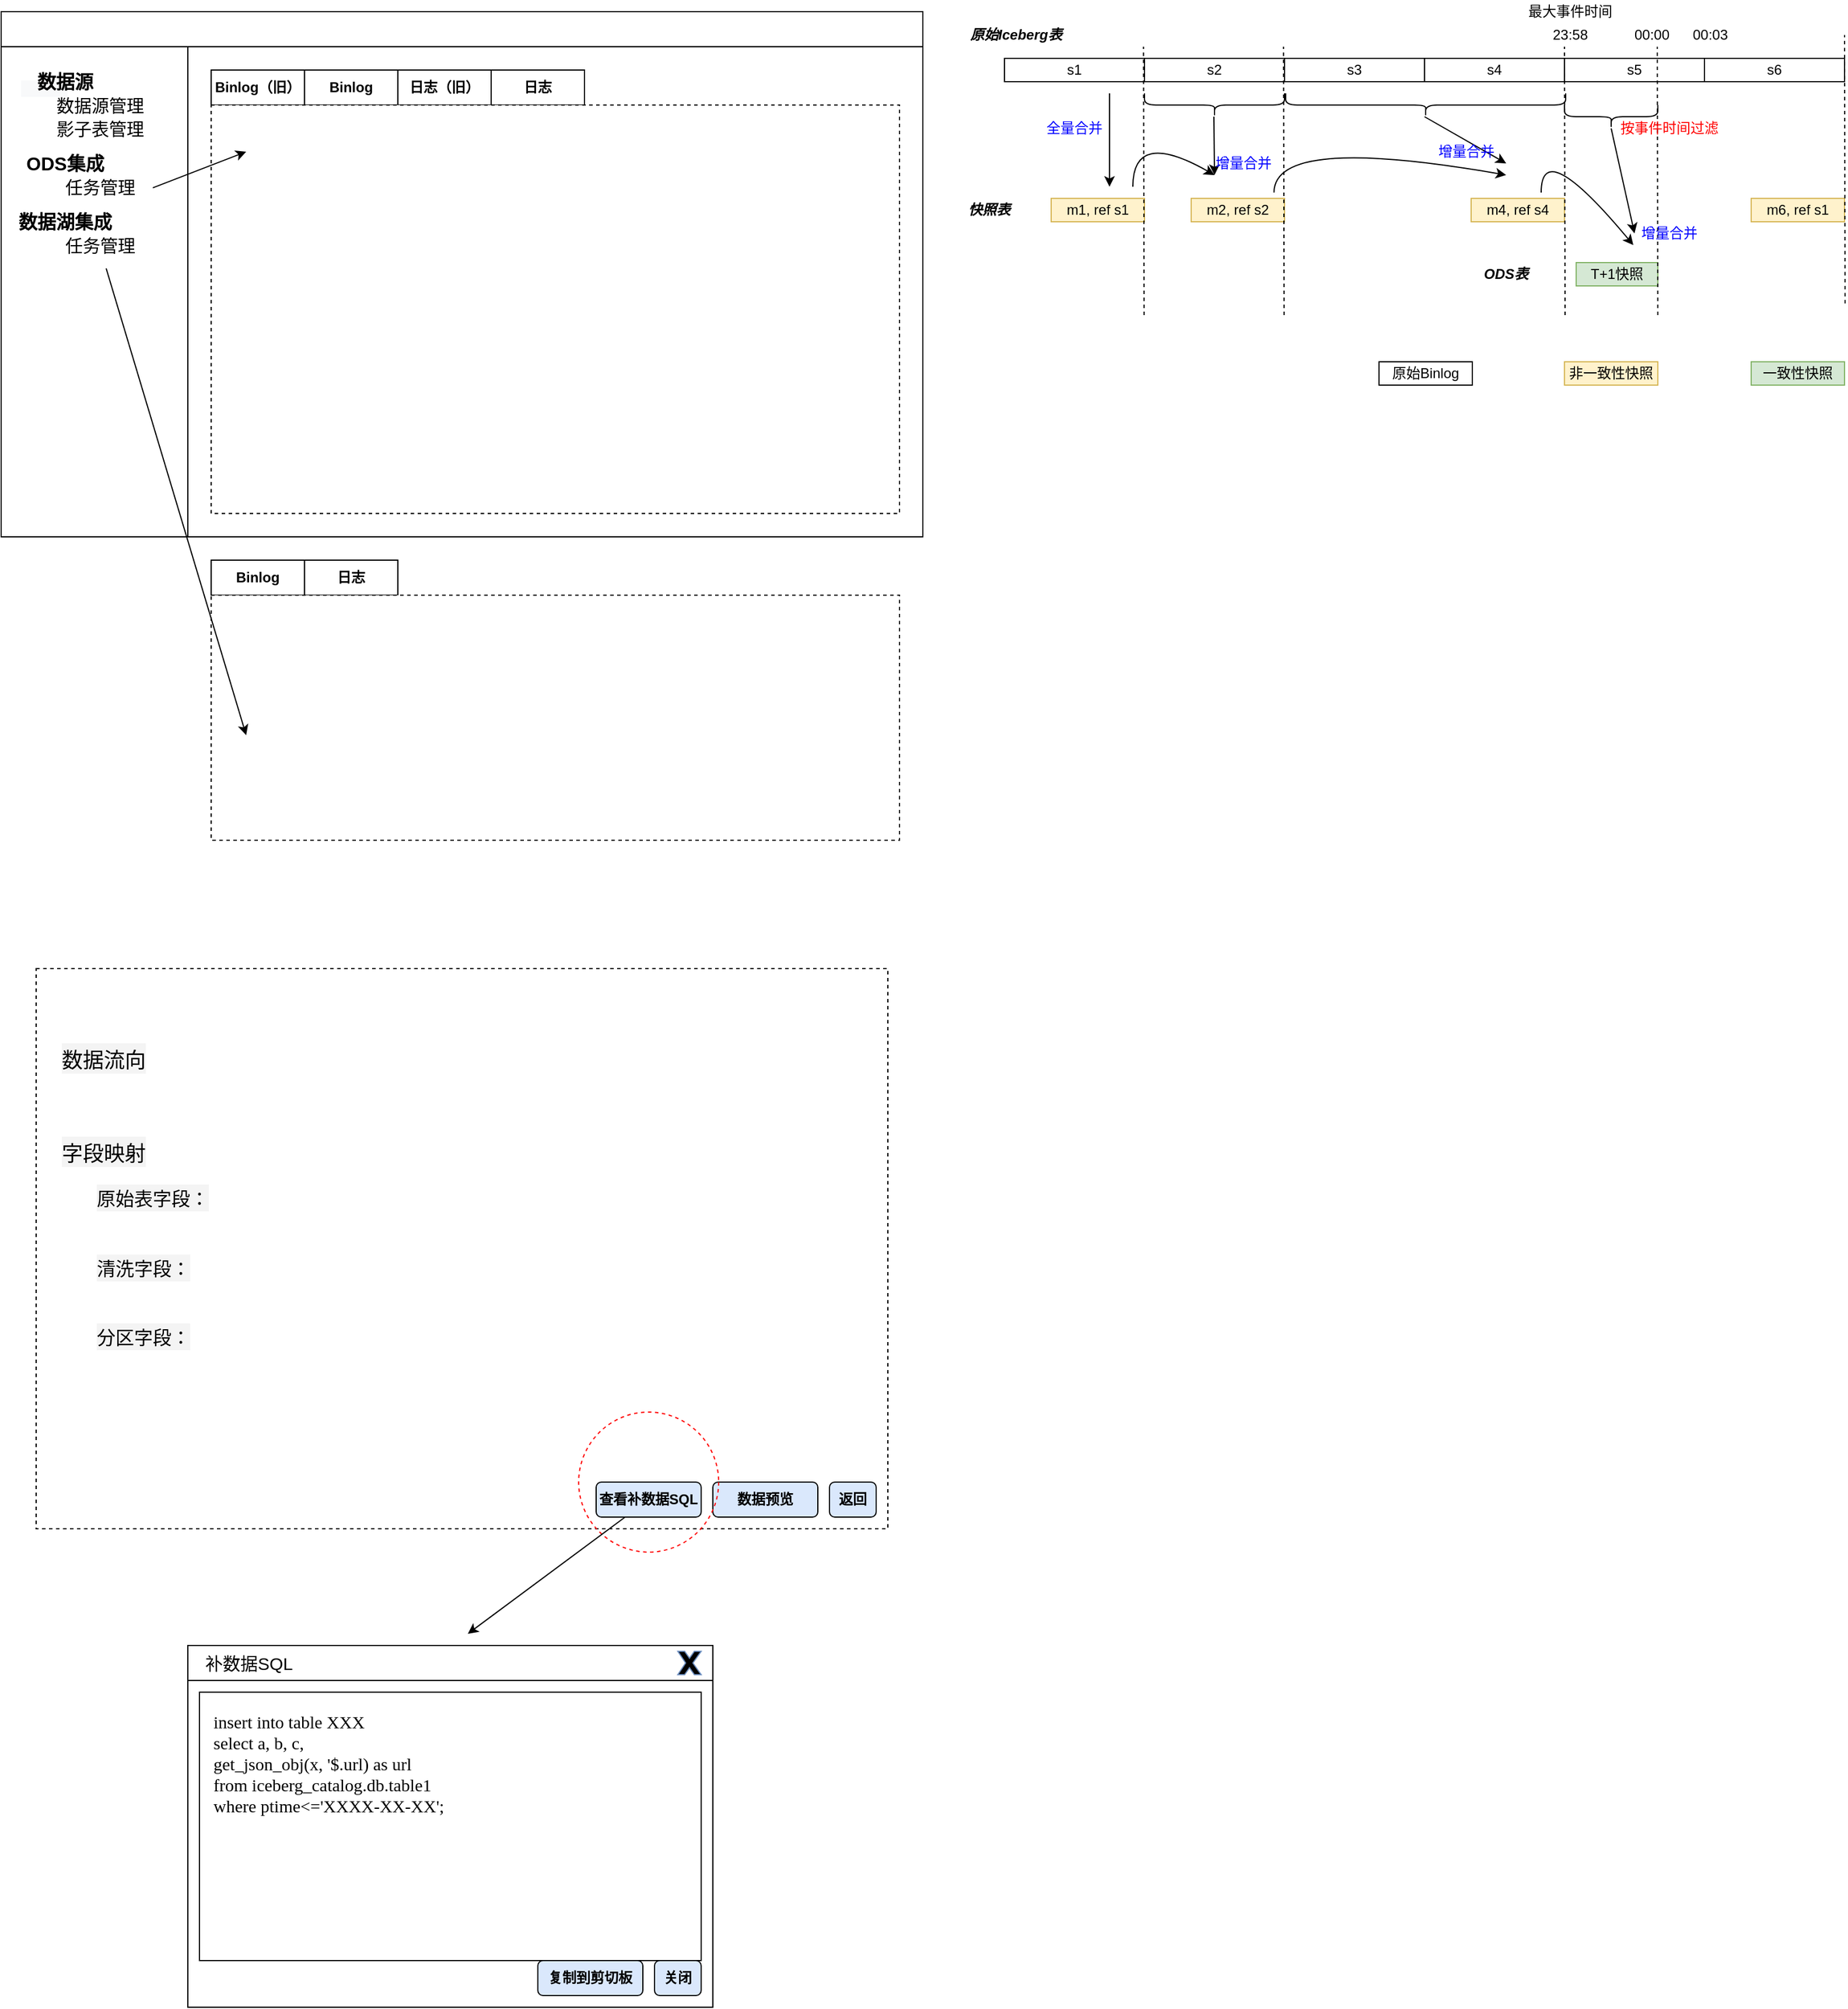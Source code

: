 <mxfile version="14.9.4" type="github">
  <diagram id="JI8nQ26ha6UqcquYVsHo" name="Page-1">
    <mxGraphModel dx="1185" dy="668" grid="1" gridSize="10" guides="1" tooltips="1" connect="1" arrows="1" fold="1" page="1" pageScale="1" pageWidth="827" pageHeight="1169" math="0" shadow="0">
      <root>
        <mxCell id="0" />
        <mxCell id="1" parent="0" />
        <mxCell id="B1ekOiNrQerQCpApbvOi-1" value="" style="rounded=0;whiteSpace=wrap;html=1;" parent="1" vertex="1">
          <mxGeometry x="20" y="20" width="790" height="450" as="geometry" />
        </mxCell>
        <mxCell id="B1ekOiNrQerQCpApbvOi-2" value="" style="rounded=0;whiteSpace=wrap;html=1;" parent="1" vertex="1">
          <mxGeometry x="20" y="50" width="160" height="420" as="geometry" />
        </mxCell>
        <mxCell id="B1ekOiNrQerQCpApbvOi-3" value="" style="rounded=0;whiteSpace=wrap;html=1;" parent="1" vertex="1">
          <mxGeometry x="20" y="20" width="790" height="30" as="geometry" />
        </mxCell>
        <mxCell id="B1ekOiNrQerQCpApbvOi-5" value="&lt;ul style=&quot;color: rgb(0 , 0 , 0) ; font-family: &amp;#34;helvetica&amp;#34; ; font-size: 12px ; font-style: normal ; font-weight: 400 ; letter-spacing: normal ; text-align: center ; text-indent: 0px ; text-transform: none ; word-spacing: 0px ; background-color: rgb(248 , 249 , 250)&quot;&gt;&lt;li class=&quot;&quot; style=&quot;list-style-type: none&quot;&gt;&lt;br&gt;&lt;/li&gt;&lt;/ul&gt;" style="text;whiteSpace=wrap;html=1;fontFamily=Helvetica;" parent="1" vertex="1">
          <mxGeometry x="35" y="60" width="125" height="50" as="geometry" />
        </mxCell>
        <mxCell id="B1ekOiNrQerQCpApbvOi-7" value="数据源" style="text;html=1;strokeColor=none;fillColor=none;align=center;verticalAlign=middle;whiteSpace=wrap;rounded=0;fontFamily=Helvetica;fontSize=16;fontStyle=1" parent="1" vertex="1">
          <mxGeometry x="20" y="70" width="110" height="20" as="geometry" />
        </mxCell>
        <mxCell id="B1ekOiNrQerQCpApbvOi-8" value="数据源管理" style="text;html=1;strokeColor=none;fillColor=none;align=center;verticalAlign=middle;whiteSpace=wrap;rounded=0;fontFamily=Helvetica;fontSize=15;fontStyle=0" parent="1" vertex="1">
          <mxGeometry x="50" y="90" width="110" height="20" as="geometry" />
        </mxCell>
        <mxCell id="B1ekOiNrQerQCpApbvOi-9" value="影子表管理" style="text;html=1;strokeColor=none;fillColor=none;align=center;verticalAlign=middle;whiteSpace=wrap;rounded=0;fontFamily=Helvetica;fontSize=15;fontStyle=0" parent="1" vertex="1">
          <mxGeometry x="50" y="110" width="110" height="20" as="geometry" />
        </mxCell>
        <mxCell id="B1ekOiNrQerQCpApbvOi-10" value="&lt;b&gt;ODS集成&lt;/b&gt;" style="text;html=1;strokeColor=none;fillColor=none;align=center;verticalAlign=middle;whiteSpace=wrap;rounded=0;fontFamily=Helvetica;fontSize=16;fontStyle=1" parent="1" vertex="1">
          <mxGeometry x="20" y="140" width="110" height="20" as="geometry" />
        </mxCell>
        <mxCell id="B1ekOiNrQerQCpApbvOi-11" value="任务管理" style="text;html=1;strokeColor=none;fillColor=none;align=center;verticalAlign=middle;whiteSpace=wrap;rounded=0;fontFamily=Helvetica;fontSize=15;fontStyle=0" parent="1" vertex="1">
          <mxGeometry x="50" y="160" width="110" height="20" as="geometry" />
        </mxCell>
        <mxCell id="B1ekOiNrQerQCpApbvOi-12" value="&lt;b&gt;数据湖集成&lt;/b&gt;" style="text;html=1;strokeColor=none;fillColor=none;align=center;verticalAlign=middle;whiteSpace=wrap;rounded=0;fontFamily=Helvetica;fontSize=16;fontStyle=1" parent="1" vertex="1">
          <mxGeometry x="20" y="190" width="110" height="20" as="geometry" />
        </mxCell>
        <mxCell id="B1ekOiNrQerQCpApbvOi-13" value="任务管理" style="text;html=1;strokeColor=none;fillColor=none;align=center;verticalAlign=middle;whiteSpace=wrap;rounded=0;fontFamily=Helvetica;fontSize=15;fontStyle=0" parent="1" vertex="1">
          <mxGeometry x="50" y="210" width="110" height="20" as="geometry" />
        </mxCell>
        <mxCell id="B1ekOiNrQerQCpApbvOi-21" value="" style="group" parent="1" vertex="1" connectable="0">
          <mxGeometry x="200" y="70" width="590" height="380" as="geometry" />
        </mxCell>
        <mxCell id="B1ekOiNrQerQCpApbvOi-14" value="&lt;div class=&quot;okr-block-clipboard&quot; style=&quot;font-size: 12px;&quot;&gt;&lt;/div&gt;&lt;div style=&quot;font-size: 12px;&quot;&gt;&lt;b style=&quot;font-size: 12px;&quot;&gt;Binlog（旧）&lt;/b&gt;&lt;/div&gt;" style="rounded=0;whiteSpace=wrap;html=1;fontFamily=Helvetica;fontSize=12;" parent="B1ekOiNrQerQCpApbvOi-21" vertex="1">
          <mxGeometry width="80" height="30" as="geometry" />
        </mxCell>
        <mxCell id="B1ekOiNrQerQCpApbvOi-15" value="&lt;div class=&quot;okr-block-clipboard&quot; style=&quot;font-size: 12px&quot;&gt;&lt;/div&gt;&lt;div style=&quot;font-size: 12px&quot;&gt;&lt;div class=&quot;okr-block-clipboard&quot;&gt;&lt;/div&gt;&lt;div&gt;&lt;b&gt;Binlog&lt;/b&gt;&lt;/div&gt;&lt;/div&gt;" style="rounded=0;whiteSpace=wrap;html=1;fontFamily=Helvetica;fontSize=12;" parent="B1ekOiNrQerQCpApbvOi-21" vertex="1">
          <mxGeometry x="80" width="80" height="30" as="geometry" />
        </mxCell>
        <mxCell id="B1ekOiNrQerQCpApbvOi-16" value="&lt;div class=&quot;okr-block-clipboard&quot; style=&quot;font-size: 12px&quot;&gt;&lt;/div&gt;&lt;div style=&quot;font-size: 12px&quot;&gt;&lt;div class=&quot;okr-block-clipboard&quot;&gt;&lt;/div&gt;&lt;div&gt;&lt;b&gt;日志（旧）&lt;/b&gt;&lt;/div&gt;&lt;/div&gt;" style="rounded=0;whiteSpace=wrap;html=1;fontFamily=Helvetica;fontSize=12;" parent="B1ekOiNrQerQCpApbvOi-21" vertex="1">
          <mxGeometry x="160" width="80" height="30" as="geometry" />
        </mxCell>
        <mxCell id="B1ekOiNrQerQCpApbvOi-17" value="&lt;div class=&quot;okr-block-clipboard&quot; style=&quot;font-size: 12px&quot;&gt;&lt;/div&gt;&lt;div style=&quot;font-size: 12px&quot;&gt;&lt;div class=&quot;okr-block-clipboard&quot;&gt;&lt;/div&gt;&lt;div&gt;&lt;b&gt;日志&lt;/b&gt;&lt;/div&gt;&lt;/div&gt;" style="rounded=0;whiteSpace=wrap;html=1;fontFamily=Helvetica;fontSize=12;" parent="B1ekOiNrQerQCpApbvOi-21" vertex="1">
          <mxGeometry x="240" width="80" height="30" as="geometry" />
        </mxCell>
        <mxCell id="B1ekOiNrQerQCpApbvOi-18" value="" style="rounded=0;whiteSpace=wrap;html=1;fontFamily=Helvetica;fontSize=12;dashed=1;" parent="B1ekOiNrQerQCpApbvOi-21" vertex="1">
          <mxGeometry y="30" width="590" height="350" as="geometry" />
        </mxCell>
        <mxCell id="B1ekOiNrQerQCpApbvOi-19" value="" style="endArrow=classic;html=1;fontFamily=Helvetica;fontSize=12;" parent="1" edge="1">
          <mxGeometry width="50" height="50" relative="1" as="geometry">
            <mxPoint x="150" y="170.952" as="sourcePoint" />
            <mxPoint x="230" y="140" as="targetPoint" />
          </mxGeometry>
        </mxCell>
        <mxCell id="B1ekOiNrQerQCpApbvOi-30" value="" style="group" parent="1" vertex="1" connectable="0">
          <mxGeometry x="200" y="490" width="590" height="240" as="geometry" />
        </mxCell>
        <mxCell id="B1ekOiNrQerQCpApbvOi-24" value="&lt;div class=&quot;okr-block-clipboard&quot; style=&quot;font-size: 12px&quot;&gt;&lt;/div&gt;&lt;div style=&quot;font-size: 12px&quot;&gt;&lt;div class=&quot;okr-block-clipboard&quot;&gt;&lt;/div&gt;&lt;div&gt;&lt;b&gt;Binlog&lt;/b&gt;&lt;/div&gt;&lt;/div&gt;" style="rounded=0;whiteSpace=wrap;html=1;fontFamily=Helvetica;fontSize=12;" parent="B1ekOiNrQerQCpApbvOi-30" vertex="1">
          <mxGeometry width="80" height="30" as="geometry" />
        </mxCell>
        <mxCell id="B1ekOiNrQerQCpApbvOi-26" value="&lt;div class=&quot;okr-block-clipboard&quot; style=&quot;font-size: 12px&quot;&gt;&lt;/div&gt;&lt;div style=&quot;font-size: 12px&quot;&gt;&lt;div class=&quot;okr-block-clipboard&quot;&gt;&lt;/div&gt;&lt;div&gt;&lt;b&gt;日志&lt;/b&gt;&lt;/div&gt;&lt;/div&gt;" style="rounded=0;whiteSpace=wrap;html=1;fontFamily=Helvetica;fontSize=12;" parent="B1ekOiNrQerQCpApbvOi-30" vertex="1">
          <mxGeometry x="80" width="80" height="30" as="geometry" />
        </mxCell>
        <mxCell id="B1ekOiNrQerQCpApbvOi-27" value="" style="rounded=0;whiteSpace=wrap;html=1;fontFamily=Helvetica;fontSize=12;dashed=1;" parent="B1ekOiNrQerQCpApbvOi-30" vertex="1">
          <mxGeometry y="30" width="590" height="210" as="geometry" />
        </mxCell>
        <mxCell id="B1ekOiNrQerQCpApbvOi-20" value="" style="endArrow=classic;html=1;fontFamily=Helvetica;fontSize=12;" parent="1" edge="1">
          <mxGeometry width="50" height="50" relative="1" as="geometry">
            <mxPoint x="110" y="240" as="sourcePoint" />
            <mxPoint x="230" y="640" as="targetPoint" />
          </mxGeometry>
        </mxCell>
        <mxCell id="B1ekOiNrQerQCpApbvOi-31" value="" style="rounded=0;whiteSpace=wrap;html=1;fontFamily=Helvetica;fontSize=12;dashed=1;" parent="1" vertex="1">
          <mxGeometry x="50" y="840" width="730" height="480" as="geometry" />
        </mxCell>
        <mxCell id="B1ekOiNrQerQCpApbvOi-32" value="&lt;span style=&quot;color: rgb(0, 0, 0); font-family: &amp;quot;pingfang sc&amp;quot;, &amp;quot;helvetica neue&amp;quot;, helvetica, &amp;quot;hiragino sans gb&amp;quot;, &amp;quot;microsoft yahei&amp;quot;, sans-serif; font-size: 18px; font-style: normal; font-weight: 400; letter-spacing: normal; text-indent: 0px; text-transform: none; word-spacing: 0px; background-color: rgb(244, 244, 244); display: inline; float: none;&quot;&gt;数据流向&lt;/span&gt;" style="text;whiteSpace=wrap;html=1;fontSize=12;fontFamily=Helvetica;" parent="1" vertex="1">
          <mxGeometry x="70" y="900" width="100" height="30" as="geometry" />
        </mxCell>
        <mxCell id="B1ekOiNrQerQCpApbvOi-33" value="&lt;span style=&quot;color: rgb(0, 0, 0); font-family: &amp;quot;pingfang sc&amp;quot;, &amp;quot;helvetica neue&amp;quot;, helvetica, &amp;quot;hiragino sans gb&amp;quot;, &amp;quot;microsoft yahei&amp;quot;, sans-serif; font-size: 18px; font-style: normal; font-weight: 400; letter-spacing: normal; text-indent: 0px; text-transform: none; word-spacing: 0px; background-color: rgb(244, 244, 244); display: inline; float: none;&quot;&gt;字段映射&lt;/span&gt;" style="text;whiteSpace=wrap;html=1;fontSize=12;fontFamily=Helvetica;" parent="1" vertex="1">
          <mxGeometry x="70" y="980" width="100" height="30" as="geometry" />
        </mxCell>
        <mxCell id="B1ekOiNrQerQCpApbvOi-34" value="&lt;span style=&quot;color: rgb(0, 0, 0); font-family: &amp;quot;pingfang sc&amp;quot;, &amp;quot;helvetica neue&amp;quot;, helvetica, &amp;quot;hiragino sans gb&amp;quot;, &amp;quot;microsoft yahei&amp;quot;, sans-serif; font-size: 16px; font-style: normal; font-weight: 400; letter-spacing: normal; text-indent: 0px; text-transform: none; word-spacing: 0px; background-color: rgb(244, 244, 244); display: inline; float: none;&quot;&gt;原始表字段：&lt;/span&gt;" style="text;whiteSpace=wrap;html=1;fontSize=12;fontFamily=Helvetica;" parent="1" vertex="1">
          <mxGeometry x="100" y="1020" width="120" height="30" as="geometry" />
        </mxCell>
        <mxCell id="B1ekOiNrQerQCpApbvOi-35" value="&lt;span style=&quot;color: rgb(0, 0, 0); font-family: &amp;quot;pingfang sc&amp;quot;, &amp;quot;helvetica neue&amp;quot;, helvetica, &amp;quot;hiragino sans gb&amp;quot;, &amp;quot;microsoft yahei&amp;quot;, sans-serif; font-size: 16px; font-style: normal; font-weight: 400; letter-spacing: normal; text-indent: 0px; text-transform: none; word-spacing: 0px; background-color: rgb(244, 244, 244); display: inline; float: none;&quot;&gt;清洗字段：&lt;/span&gt;" style="text;whiteSpace=wrap;html=1;fontSize=12;fontFamily=Helvetica;" parent="1" vertex="1">
          <mxGeometry x="100" y="1080" width="110" height="30" as="geometry" />
        </mxCell>
        <mxCell id="B1ekOiNrQerQCpApbvOi-36" value="&lt;span style=&quot;color: rgb(0, 0, 0); font-family: &amp;quot;pingfang sc&amp;quot;, &amp;quot;helvetica neue&amp;quot;, helvetica, &amp;quot;hiragino sans gb&amp;quot;, &amp;quot;microsoft yahei&amp;quot;, sans-serif; font-size: 16px; font-style: normal; font-weight: 400; letter-spacing: normal; text-indent: 0px; text-transform: none; word-spacing: 0px; background-color: rgb(244, 244, 244); display: inline; float: none;&quot;&gt;分区字段：&lt;/span&gt;" style="text;whiteSpace=wrap;html=1;fontSize=12;fontFamily=Helvetica;" parent="1" vertex="1">
          <mxGeometry x="100" y="1139" width="110" height="30" as="geometry" />
        </mxCell>
        <mxCell id="B1ekOiNrQerQCpApbvOi-38" value="&lt;div class=&quot;okr-block-clipboard&quot;&gt;&lt;/div&gt;&lt;div&gt;&lt;b&gt;数据预览&lt;/b&gt;&lt;/div&gt;" style="rounded=1;whiteSpace=wrap;html=1;fontFamily=Helvetica;fontSize=12;fillColor=#dae8fc;" parent="1" vertex="1">
          <mxGeometry x="630" y="1280" width="90" height="30" as="geometry" />
        </mxCell>
        <mxCell id="B1ekOiNrQerQCpApbvOi-39" value="&lt;div class=&quot;okr-block-clipboard&quot;&gt;&lt;/div&gt;&lt;div&gt;&lt;b&gt;返回&lt;/b&gt;&lt;/div&gt;" style="rounded=1;whiteSpace=wrap;html=1;fontFamily=Helvetica;fontSize=12;fillColor=#dae8fc;" parent="1" vertex="1">
          <mxGeometry x="730" y="1280" width="40" height="30" as="geometry" />
        </mxCell>
        <mxCell id="B1ekOiNrQerQCpApbvOi-48" value="" style="rounded=0;whiteSpace=wrap;html=1;fontFamily=Helvetica;fontSize=12;" parent="1" vertex="1">
          <mxGeometry x="180" y="1420" width="450" height="310" as="geometry" />
        </mxCell>
        <mxCell id="B1ekOiNrQerQCpApbvOi-49" value="" style="rounded=0;whiteSpace=wrap;html=1;fontFamily=Helvetica;fontSize=12;strokeColor=#000000;fillColor=none;" parent="1" vertex="1">
          <mxGeometry x="180" y="1420" width="450" height="30" as="geometry" />
        </mxCell>
        <mxCell id="B1ekOiNrQerQCpApbvOi-50" value="" style="verticalLabelPosition=bottom;verticalAlign=top;html=1;shape=mxgraph.basic.x;fontFamily=Helvetica;fontSize=12;strokeColor=#6c8ebf;fillColor=#000000;" parent="1" vertex="1">
          <mxGeometry x="600" y="1425" width="20" height="20" as="geometry" />
        </mxCell>
        <mxCell id="B1ekOiNrQerQCpApbvOi-51" value="" style="rounded=0;whiteSpace=wrap;html=1;fontFamily=Helvetica;fontSize=12;strokeColor=#000000;fillColor=none;" parent="1" vertex="1">
          <mxGeometry x="190" y="1460" width="430" height="230" as="geometry" />
        </mxCell>
        <mxCell id="B1ekOiNrQerQCpApbvOi-56" value="&lt;div class=&quot;okr-block-clipboard&quot;&gt;&lt;/div&gt;&lt;div&gt;&lt;b&gt;复制到剪切板&lt;/b&gt;&lt;/div&gt;" style="rounded=1;whiteSpace=wrap;html=1;fontFamily=Helvetica;fontSize=12;fillColor=#dae8fc;" parent="1" vertex="1">
          <mxGeometry x="480" y="1690" width="90" height="30" as="geometry" />
        </mxCell>
        <mxCell id="B1ekOiNrQerQCpApbvOi-57" value="&lt;div class=&quot;okr-block-clipboard&quot;&gt;&lt;/div&gt;&lt;div&gt;&lt;b&gt;关闭&lt;/b&gt;&lt;/div&gt;" style="rounded=1;whiteSpace=wrap;html=1;fontFamily=Helvetica;fontSize=12;fillColor=#dae8fc;" parent="1" vertex="1">
          <mxGeometry x="580" y="1690" width="40" height="30" as="geometry" />
        </mxCell>
        <mxCell id="B1ekOiNrQerQCpApbvOi-58" value="insert into table XXX&lt;br style=&quot;font-size: 15px&quot;&gt;select a, b, c,&lt;br style=&quot;font-size: 15px&quot;&gt;get_json_obj(x, &#39;$.url) as url&lt;br style=&quot;font-size: 15px&quot;&gt;from iceberg_catalog.db.table1&lt;br&gt;where ptime&amp;lt;=&#39;XXXX-XX-XX&#39;;" style="text;html=1;strokeColor=none;fillColor=none;align=left;verticalAlign=top;whiteSpace=wrap;rounded=0;fontFamily=Tahoma;fontSize=15;" parent="1" vertex="1">
          <mxGeometry x="200" y="1470" width="410" height="210" as="geometry" />
        </mxCell>
        <mxCell id="B1ekOiNrQerQCpApbvOi-41" value="" style="ellipse;whiteSpace=wrap;html=1;fontFamily=Helvetica;fontSize=12;dashed=1;fillColor=none;strokeColor=#FF0000;" parent="1" vertex="1">
          <mxGeometry x="515" y="1220" width="120" height="120" as="geometry" />
        </mxCell>
        <mxCell id="B1ekOiNrQerQCpApbvOi-59" value="补数据SQL" style="text;html=1;strokeColor=none;fillColor=none;align=center;verticalAlign=middle;whiteSpace=wrap;rounded=0;fontFamily=Helvetica;fontSize=15;" parent="1" vertex="1">
          <mxGeometry x="190" y="1425" width="85" height="20" as="geometry" />
        </mxCell>
        <mxCell id="B1ekOiNrQerQCpApbvOi-60" value="" style="endArrow=classic;html=1;fontFamily=Helvetica;fontSize=15;" parent="1" source="B1ekOiNrQerQCpApbvOi-37" edge="1">
          <mxGeometry width="50" height="50" relative="1" as="geometry">
            <mxPoint x="660" y="1350" as="sourcePoint" />
            <mxPoint x="420" y="1410" as="targetPoint" />
          </mxGeometry>
        </mxCell>
        <mxCell id="B1ekOiNrQerQCpApbvOi-37" value="&lt;div class=&quot;okr-block-clipboard&quot;&gt;&lt;/div&gt;&lt;div&gt;&lt;b&gt;查看补数据SQL&lt;/b&gt;&lt;/div&gt;" style="rounded=1;whiteSpace=wrap;html=1;fontFamily=Helvetica;fontSize=12;fillColor=#dae8fc;" parent="1" vertex="1">
          <mxGeometry x="530" y="1280" width="90" height="30" as="geometry" />
        </mxCell>
        <mxCell id="LTcPRnCzCVwPI5-Ag4Gf-3" value="s6" style="rounded=0;whiteSpace=wrap;html=1;" vertex="1" parent="1">
          <mxGeometry x="1480" y="60" width="120" height="20" as="geometry" />
        </mxCell>
        <mxCell id="LTcPRnCzCVwPI5-Ag4Gf-4" value="s5" style="rounded=0;whiteSpace=wrap;html=1;" vertex="1" parent="1">
          <mxGeometry x="1360" y="60" width="120" height="20" as="geometry" />
        </mxCell>
        <mxCell id="LTcPRnCzCVwPI5-Ag4Gf-5" value="s3" style="rounded=0;whiteSpace=wrap;html=1;" vertex="1" parent="1">
          <mxGeometry x="1120" y="60" width="120" height="20" as="geometry" />
        </mxCell>
        <mxCell id="LTcPRnCzCVwPI5-Ag4Gf-6" value="s2" style="rounded=0;whiteSpace=wrap;html=1;" vertex="1" parent="1">
          <mxGeometry x="1000" y="60" width="120" height="20" as="geometry" />
        </mxCell>
        <mxCell id="LTcPRnCzCVwPI5-Ag4Gf-7" value="s1" style="rounded=0;whiteSpace=wrap;html=1;" vertex="1" parent="1">
          <mxGeometry x="880" y="60" width="120" height="20" as="geometry" />
        </mxCell>
        <mxCell id="LTcPRnCzCVwPI5-Ag4Gf-8" value="s4" style="rounded=0;whiteSpace=wrap;html=1;" vertex="1" parent="1">
          <mxGeometry x="1240" y="60" width="120" height="20" as="geometry" />
        </mxCell>
        <mxCell id="LTcPRnCzCVwPI5-Ag4Gf-10" value="T+1快照" style="rounded=0;whiteSpace=wrap;html=1;fillColor=#d5e8d4;strokeColor=#82b366;" vertex="1" parent="1">
          <mxGeometry x="1370" y="235" width="70" height="20" as="geometry" />
        </mxCell>
        <mxCell id="LTcPRnCzCVwPI5-Ag4Gf-12" value="m2, ref s2" style="rounded=0;whiteSpace=wrap;html=1;fillColor=#fff2cc;strokeColor=#d6b656;" vertex="1" parent="1">
          <mxGeometry x="1040" y="180" width="80" height="20" as="geometry" />
        </mxCell>
        <mxCell id="LTcPRnCzCVwPI5-Ag4Gf-13" value="m1, ref s1" style="rounded=0;whiteSpace=wrap;html=1;fillColor=#fff2cc;strokeColor=#d6b656;" vertex="1" parent="1">
          <mxGeometry x="920" y="180" width="80" height="20" as="geometry" />
        </mxCell>
        <mxCell id="LTcPRnCzCVwPI5-Ag4Gf-15" value="原始Iceberg表" style="text;html=1;strokeColor=none;fillColor=none;align=center;verticalAlign=middle;whiteSpace=wrap;rounded=0;fontStyle=3" vertex="1" parent="1">
          <mxGeometry x="840" y="30" width="100" height="20" as="geometry" />
        </mxCell>
        <mxCell id="LTcPRnCzCVwPI5-Ag4Gf-16" value="快照表" style="text;html=1;strokeColor=none;fillColor=none;align=center;verticalAlign=middle;whiteSpace=wrap;rounded=0;fontStyle=3" vertex="1" parent="1">
          <mxGeometry x="827" y="180" width="80" height="20" as="geometry" />
        </mxCell>
        <mxCell id="LTcPRnCzCVwPI5-Ag4Gf-18" value="" style="endArrow=classic;html=1;" edge="1" parent="1">
          <mxGeometry width="50" height="50" relative="1" as="geometry">
            <mxPoint x="970" y="90" as="sourcePoint" />
            <mxPoint x="970" y="170" as="targetPoint" />
          </mxGeometry>
        </mxCell>
        <mxCell id="LTcPRnCzCVwPI5-Ag4Gf-19" value="全量合并" style="text;html=1;strokeColor=none;fillColor=none;align=center;verticalAlign=middle;whiteSpace=wrap;rounded=0;fontColor=#0000FF;" vertex="1" parent="1">
          <mxGeometry x="910" y="110" width="60" height="20" as="geometry" />
        </mxCell>
        <mxCell id="LTcPRnCzCVwPI5-Ag4Gf-20" value="" style="curved=1;endArrow=classic;html=1;" edge="1" parent="1">
          <mxGeometry width="50" height="50" relative="1" as="geometry">
            <mxPoint x="990" y="170" as="sourcePoint" />
            <mxPoint x="1060" y="160" as="targetPoint" />
            <Array as="points">
              <mxPoint x="990" y="120" />
            </Array>
          </mxGeometry>
        </mxCell>
        <mxCell id="LTcPRnCzCVwPI5-Ag4Gf-21" value="" style="endArrow=classic;html=1;" edge="1" parent="1">
          <mxGeometry width="50" height="50" relative="1" as="geometry">
            <mxPoint x="1059.5" y="110" as="sourcePoint" />
            <mxPoint x="1060" y="160" as="targetPoint" />
          </mxGeometry>
        </mxCell>
        <mxCell id="LTcPRnCzCVwPI5-Ag4Gf-22" value="" style="shape=curlyBracket;whiteSpace=wrap;html=1;rounded=1;flipH=1;rotation=90;" vertex="1" parent="1">
          <mxGeometry x="1050" y="40" width="20" height="120" as="geometry" />
        </mxCell>
        <mxCell id="LTcPRnCzCVwPI5-Ag4Gf-23" value="增量合并" style="text;html=1;strokeColor=none;fillColor=none;align=center;verticalAlign=middle;whiteSpace=wrap;rounded=0;fontColor=#0000FF;" vertex="1" parent="1">
          <mxGeometry x="1060" y="140" width="50" height="20" as="geometry" />
        </mxCell>
        <mxCell id="LTcPRnCzCVwPI5-Ag4Gf-28" value="m4, ref s4" style="rounded=0;whiteSpace=wrap;html=1;fillColor=#fff2cc;strokeColor=#d6b656;" vertex="1" parent="1">
          <mxGeometry x="1280" y="180" width="80" height="20" as="geometry" />
        </mxCell>
        <mxCell id="LTcPRnCzCVwPI5-Ag4Gf-29" value="" style="curved=1;endArrow=classic;html=1;" edge="1" parent="1">
          <mxGeometry width="50" height="50" relative="1" as="geometry">
            <mxPoint x="1111" y="175" as="sourcePoint" />
            <mxPoint x="1310" y="160" as="targetPoint" />
            <Array as="points">
              <mxPoint x="1111" y="125" />
            </Array>
          </mxGeometry>
        </mxCell>
        <mxCell id="LTcPRnCzCVwPI5-Ag4Gf-30" value="" style="endArrow=classic;html=1;" edge="1" parent="1">
          <mxGeometry width="50" height="50" relative="1" as="geometry">
            <mxPoint x="1240" y="110" as="sourcePoint" />
            <mxPoint x="1310" y="150" as="targetPoint" />
          </mxGeometry>
        </mxCell>
        <mxCell id="LTcPRnCzCVwPI5-Ag4Gf-31" value="" style="shape=curlyBracket;whiteSpace=wrap;html=1;rounded=1;flipH=1;rotation=90;size=0.5;" vertex="1" parent="1">
          <mxGeometry x="1231" y="-20" width="20" height="240" as="geometry" />
        </mxCell>
        <mxCell id="LTcPRnCzCVwPI5-Ag4Gf-32" value="增量合并" style="text;html=1;strokeColor=none;fillColor=none;align=center;verticalAlign=middle;whiteSpace=wrap;rounded=0;fontColor=#0000FF;" vertex="1" parent="1">
          <mxGeometry x="1251" y="130" width="50" height="20" as="geometry" />
        </mxCell>
        <mxCell id="LTcPRnCzCVwPI5-Ag4Gf-33" value="23:58" style="text;html=1;strokeColor=none;fillColor=none;align=center;verticalAlign=middle;whiteSpace=wrap;rounded=0;" vertex="1" parent="1">
          <mxGeometry x="1340" y="30" width="50" height="20" as="geometry" />
        </mxCell>
        <mxCell id="LTcPRnCzCVwPI5-Ag4Gf-34" value="最大事件时间" style="text;html=1;strokeColor=none;fillColor=none;align=center;verticalAlign=middle;whiteSpace=wrap;rounded=0;" vertex="1" parent="1">
          <mxGeometry x="1315" y="10" width="100" height="20" as="geometry" />
        </mxCell>
        <mxCell id="LTcPRnCzCVwPI5-Ag4Gf-35" value="00:03" style="text;html=1;strokeColor=none;fillColor=none;align=center;verticalAlign=middle;whiteSpace=wrap;rounded=0;" vertex="1" parent="1">
          <mxGeometry x="1460" y="30" width="50" height="20" as="geometry" />
        </mxCell>
        <mxCell id="LTcPRnCzCVwPI5-Ag4Gf-36" value="" style="endArrow=none;dashed=1;html=1;fontColor=#000000;" edge="1" parent="1">
          <mxGeometry width="50" height="50" relative="1" as="geometry">
            <mxPoint x="1440" y="280" as="sourcePoint" />
            <mxPoint x="1439.5" y="50" as="targetPoint" />
          </mxGeometry>
        </mxCell>
        <mxCell id="LTcPRnCzCVwPI5-Ag4Gf-37" value="00:00" style="text;html=1;strokeColor=none;fillColor=none;align=center;verticalAlign=middle;whiteSpace=wrap;rounded=0;" vertex="1" parent="1">
          <mxGeometry x="1410" y="30" width="50" height="20" as="geometry" />
        </mxCell>
        <mxCell id="LTcPRnCzCVwPI5-Ag4Gf-39" value="" style="shape=curlyBracket;whiteSpace=wrap;html=1;rounded=1;flipH=1;rotation=90;" vertex="1" parent="1">
          <mxGeometry x="1390" y="70" width="20" height="80" as="geometry" />
        </mxCell>
        <mxCell id="LTcPRnCzCVwPI5-Ag4Gf-40" value="按事件时间过滤" style="text;html=1;strokeColor=none;fillColor=none;align=center;verticalAlign=middle;whiteSpace=wrap;rounded=0;fontColor=#FF0000;" vertex="1" parent="1">
          <mxGeometry x="1400" y="110" width="100" height="20" as="geometry" />
        </mxCell>
        <mxCell id="LTcPRnCzCVwPI5-Ag4Gf-41" value="" style="curved=1;endArrow=classic;html=1;" edge="1" parent="1">
          <mxGeometry width="50" height="50" relative="1" as="geometry">
            <mxPoint x="1340" y="175" as="sourcePoint" />
            <mxPoint x="1419" y="220" as="targetPoint" />
            <Array as="points">
              <mxPoint x="1340" y="125" />
            </Array>
          </mxGeometry>
        </mxCell>
        <mxCell id="LTcPRnCzCVwPI5-Ag4Gf-42" value="" style="endArrow=classic;html=1;" edge="1" parent="1">
          <mxGeometry width="50" height="50" relative="1" as="geometry">
            <mxPoint x="1400" y="120" as="sourcePoint" />
            <mxPoint x="1420" y="210" as="targetPoint" />
          </mxGeometry>
        </mxCell>
        <mxCell id="LTcPRnCzCVwPI5-Ag4Gf-43" value="增量合并" style="text;html=1;strokeColor=none;fillColor=none;align=center;verticalAlign=middle;whiteSpace=wrap;rounded=0;fontColor=#0000FF;" vertex="1" parent="1">
          <mxGeometry x="1425" y="200" width="50" height="20" as="geometry" />
        </mxCell>
        <mxCell id="LTcPRnCzCVwPI5-Ag4Gf-44" value="ODS表" style="text;html=1;strokeColor=none;fillColor=none;align=center;verticalAlign=middle;whiteSpace=wrap;rounded=0;fontStyle=3" vertex="1" parent="1">
          <mxGeometry x="1270" y="235" width="80" height="20" as="geometry" />
        </mxCell>
        <mxCell id="LTcPRnCzCVwPI5-Ag4Gf-45" value="" style="endArrow=none;dashed=1;html=1;fontColor=#000000;" edge="1" parent="1">
          <mxGeometry width="50" height="50" relative="1" as="geometry">
            <mxPoint x="1360.5" y="280" as="sourcePoint" />
            <mxPoint x="1360" y="50" as="targetPoint" />
          </mxGeometry>
        </mxCell>
        <mxCell id="LTcPRnCzCVwPI5-Ag4Gf-46" value="" style="endArrow=none;dashed=1;html=1;fontColor=#000000;" edge="1" parent="1">
          <mxGeometry width="50" height="50" relative="1" as="geometry">
            <mxPoint x="1119.67" y="280" as="sourcePoint" />
            <mxPoint x="1119.17" y="50" as="targetPoint" />
          </mxGeometry>
        </mxCell>
        <mxCell id="LTcPRnCzCVwPI5-Ag4Gf-47" value="" style="endArrow=none;dashed=1;html=1;fontColor=#000000;" edge="1" parent="1">
          <mxGeometry width="50" height="50" relative="1" as="geometry">
            <mxPoint x="999.67" y="280" as="sourcePoint" />
            <mxPoint x="999.17" y="50" as="targetPoint" />
          </mxGeometry>
        </mxCell>
        <mxCell id="LTcPRnCzCVwPI5-Ag4Gf-49" value="非一致性快照" style="rounded=0;whiteSpace=wrap;html=1;fillColor=#fff2cc;strokeColor=#d6b656;" vertex="1" parent="1">
          <mxGeometry x="1360" y="320" width="80" height="20" as="geometry" />
        </mxCell>
        <mxCell id="LTcPRnCzCVwPI5-Ag4Gf-50" value="一致性快照" style="rounded=0;whiteSpace=wrap;html=1;fillColor=#d5e8d4;strokeColor=#82b366;" vertex="1" parent="1">
          <mxGeometry x="1520" y="320" width="80" height="20" as="geometry" />
        </mxCell>
        <mxCell id="LTcPRnCzCVwPI5-Ag4Gf-51" value="原始Binlog" style="rounded=0;whiteSpace=wrap;html=1;" vertex="1" parent="1">
          <mxGeometry x="1201" y="320" width="80" height="20" as="geometry" />
        </mxCell>
        <mxCell id="LTcPRnCzCVwPI5-Ag4Gf-52" value="m6, ref s1" style="rounded=0;whiteSpace=wrap;html=1;fillColor=#fff2cc;strokeColor=#d6b656;" vertex="1" parent="1">
          <mxGeometry x="1520" y="180" width="80" height="20" as="geometry" />
        </mxCell>
        <mxCell id="LTcPRnCzCVwPI5-Ag4Gf-53" value="" style="endArrow=none;dashed=1;html=1;fontColor=#000000;" edge="1" parent="1">
          <mxGeometry width="50" height="50" relative="1" as="geometry">
            <mxPoint x="1600.5" y="270" as="sourcePoint" />
            <mxPoint x="1600" y="40" as="targetPoint" />
          </mxGeometry>
        </mxCell>
      </root>
    </mxGraphModel>
  </diagram>
</mxfile>
